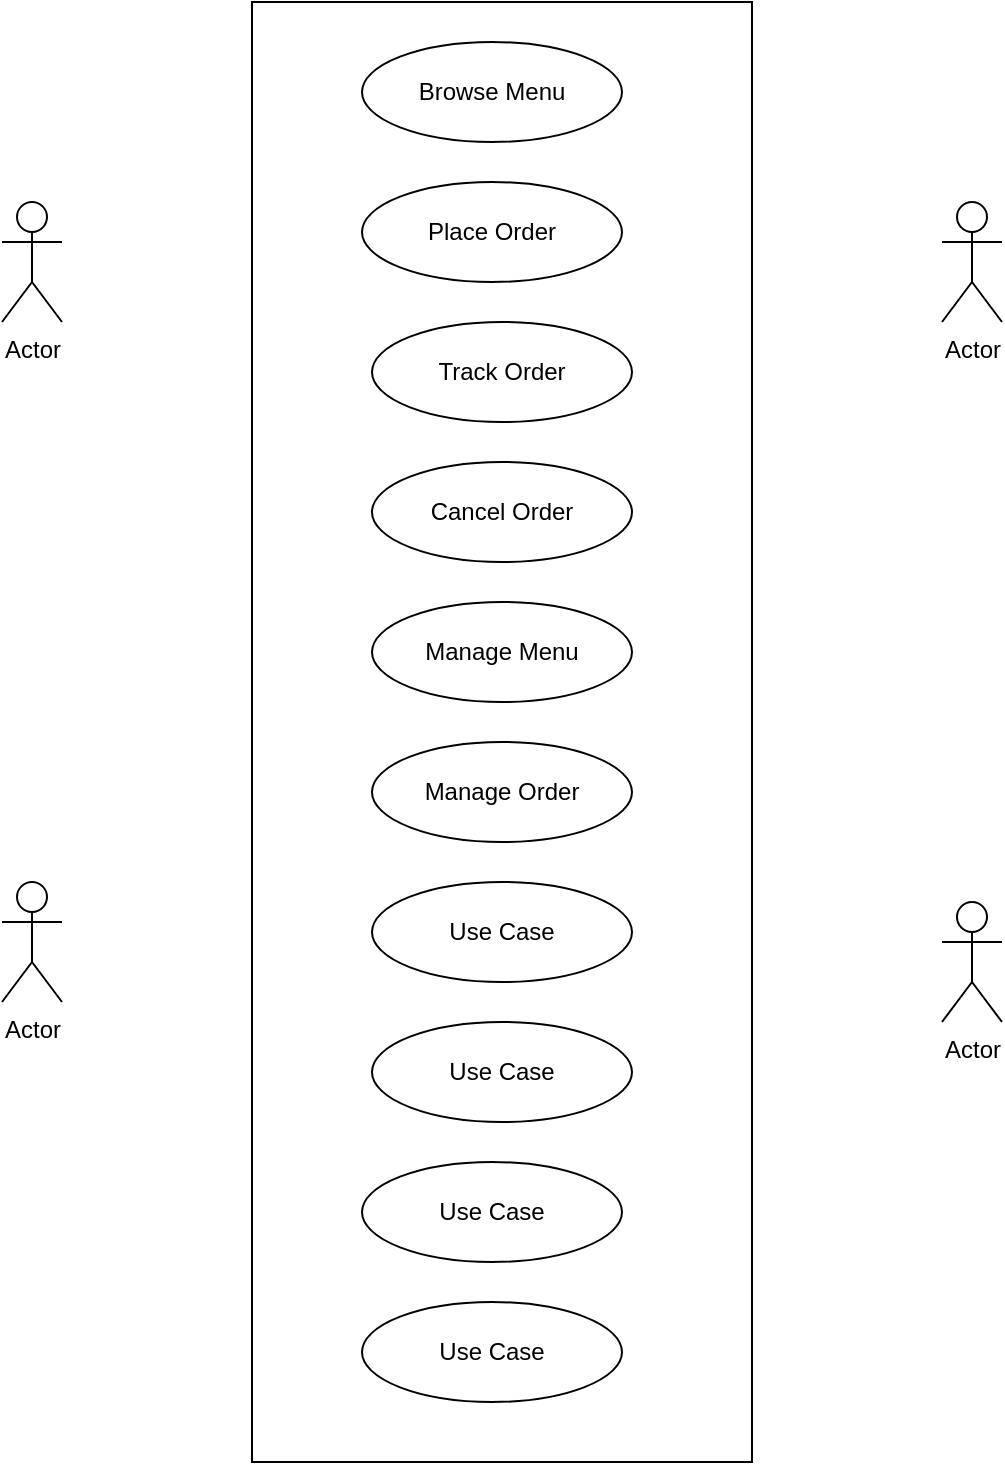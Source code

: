 <mxfile version="24.8.6">
  <diagram name="Page-1" id="gRg736VlMp8qzw45wNwr">
    <mxGraphModel dx="1898" dy="900" grid="1" gridSize="10" guides="1" tooltips="1" connect="1" arrows="1" fold="1" page="1" pageScale="1" pageWidth="850" pageHeight="1100" math="0" shadow="0">
      <root>
        <mxCell id="0" />
        <mxCell id="1" parent="0" />
        <mxCell id="E2iVttIW-6GU7dD0fnMe-1" value="Actor" style="shape=umlActor;verticalLabelPosition=bottom;verticalAlign=top;html=1;outlineConnect=0;" vertex="1" parent="1">
          <mxGeometry x="170" y="140" width="30" height="60" as="geometry" />
        </mxCell>
        <mxCell id="E2iVttIW-6GU7dD0fnMe-2" value="Actor" style="shape=umlActor;verticalLabelPosition=bottom;verticalAlign=top;html=1;outlineConnect=0;" vertex="1" parent="1">
          <mxGeometry x="170" y="480" width="30" height="60" as="geometry" />
        </mxCell>
        <mxCell id="E2iVttIW-6GU7dD0fnMe-5" value="Actor" style="shape=umlActor;verticalLabelPosition=bottom;verticalAlign=top;html=1;outlineConnect=0;" vertex="1" parent="1">
          <mxGeometry x="640" y="140" width="30" height="60" as="geometry" />
        </mxCell>
        <mxCell id="E2iVttIW-6GU7dD0fnMe-6" value="Actor" style="shape=umlActor;verticalLabelPosition=bottom;verticalAlign=top;html=1;outlineConnect=0;" vertex="1" parent="1">
          <mxGeometry x="640" y="490" width="30" height="60" as="geometry" />
        </mxCell>
        <mxCell id="E2iVttIW-6GU7dD0fnMe-7" value="" style="rounded=0;whiteSpace=wrap;html=1;" vertex="1" parent="1">
          <mxGeometry x="295" y="40" width="250" height="730" as="geometry" />
        </mxCell>
        <mxCell id="E2iVttIW-6GU7dD0fnMe-8" value="Track Order" style="ellipse;whiteSpace=wrap;html=1;" vertex="1" parent="1">
          <mxGeometry x="355" y="200" width="130" height="50" as="geometry" />
        </mxCell>
        <mxCell id="E2iVttIW-6GU7dD0fnMe-9" value="Cancel Order" style="ellipse;whiteSpace=wrap;html=1;" vertex="1" parent="1">
          <mxGeometry x="355" y="270" width="130" height="50" as="geometry" />
        </mxCell>
        <mxCell id="E2iVttIW-6GU7dD0fnMe-10" value="Manage Menu" style="ellipse;whiteSpace=wrap;html=1;" vertex="1" parent="1">
          <mxGeometry x="355" y="340" width="130" height="50" as="geometry" />
        </mxCell>
        <mxCell id="E2iVttIW-6GU7dD0fnMe-11" value="Manage Order" style="ellipse;whiteSpace=wrap;html=1;" vertex="1" parent="1">
          <mxGeometry x="355" y="410" width="130" height="50" as="geometry" />
        </mxCell>
        <mxCell id="E2iVttIW-6GU7dD0fnMe-12" value="Use Case" style="ellipse;whiteSpace=wrap;html=1;" vertex="1" parent="1">
          <mxGeometry x="355" y="480" width="130" height="50" as="geometry" />
        </mxCell>
        <mxCell id="E2iVttIW-6GU7dD0fnMe-13" value="Use Case" style="ellipse;whiteSpace=wrap;html=1;" vertex="1" parent="1">
          <mxGeometry x="355" y="550" width="130" height="50" as="geometry" />
        </mxCell>
        <mxCell id="E2iVttIW-6GU7dD0fnMe-14" value="Place Order" style="ellipse;whiteSpace=wrap;html=1;" vertex="1" parent="1">
          <mxGeometry x="350" y="130" width="130" height="50" as="geometry" />
        </mxCell>
        <mxCell id="E2iVttIW-6GU7dD0fnMe-15" value="Browse Menu" style="ellipse;whiteSpace=wrap;html=1;" vertex="1" parent="1">
          <mxGeometry x="350" y="60" width="130" height="50" as="geometry" />
        </mxCell>
        <mxCell id="E2iVttIW-6GU7dD0fnMe-16" value="Use Case" style="ellipse;whiteSpace=wrap;html=1;" vertex="1" parent="1">
          <mxGeometry x="350" y="620" width="130" height="50" as="geometry" />
        </mxCell>
        <mxCell id="E2iVttIW-6GU7dD0fnMe-17" value="Use Case" style="ellipse;whiteSpace=wrap;html=1;" vertex="1" parent="1">
          <mxGeometry x="350" y="690" width="130" height="50" as="geometry" />
        </mxCell>
      </root>
    </mxGraphModel>
  </diagram>
</mxfile>
